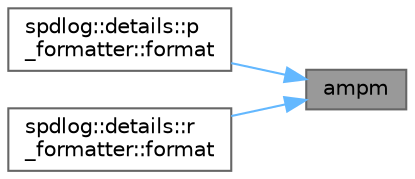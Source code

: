 digraph "ampm"
{
 // LATEX_PDF_SIZE
  bgcolor="transparent";
  edge [fontname=Helvetica,fontsize=10,labelfontname=Helvetica,labelfontsize=10];
  node [fontname=Helvetica,fontsize=10,shape=box,height=0.2,width=0.4];
  rankdir="RL";
  Node1 [id="Node000001",label="ampm",height=0.2,width=0.4,color="gray40", fillcolor="grey60", style="filled", fontcolor="black",tooltip=" "];
  Node1 -> Node2 [id="edge1_Node000001_Node000002",dir="back",color="steelblue1",style="solid",tooltip=" "];
  Node2 [id="Node000002",label="spdlog::details::p\l_formatter::format",height=0.2,width=0.4,color="grey40", fillcolor="white", style="filled",URL="$classspdlog_1_1details_1_1p__formatter.html#a25138146c85d6eb6c24c6ba3481b67f5",tooltip=" "];
  Node1 -> Node3 [id="edge2_Node000001_Node000003",dir="back",color="steelblue1",style="solid",tooltip=" "];
  Node3 [id="Node000003",label="spdlog::details::r\l_formatter::format",height=0.2,width=0.4,color="grey40", fillcolor="white", style="filled",URL="$classspdlog_1_1details_1_1r__formatter.html#a25138146c85d6eb6c24c6ba3481b67f5",tooltip=" "];
}
